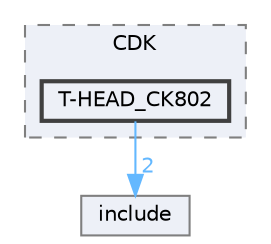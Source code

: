 digraph "D:/Projects/Raspberrypi_pico/pico_freertos_final/freertos_pico2/pico_freertos/FreeRTOS-Kernel/portable/ThirdParty/CDK/T-HEAD_CK802"
{
 // LATEX_PDF_SIZE
  bgcolor="transparent";
  edge [fontname=Helvetica,fontsize=10,labelfontname=Helvetica,labelfontsize=10];
  node [fontname=Helvetica,fontsize=10,shape=box,height=0.2,width=0.4];
  compound=true
  subgraph clusterdir_0412727f09b226b86f52972afb53a8f2 {
    graph [ bgcolor="#edf0f7", pencolor="grey50", label="CDK", fontname=Helvetica,fontsize=10 style="filled,dashed", URL="dir_0412727f09b226b86f52972afb53a8f2.html",tooltip=""]
  dir_3dd036f1b7aff4c5ac6510cd14de5f14 [label="T-HEAD_CK802", fillcolor="#edf0f7", color="grey25", style="filled,bold", URL="dir_3dd036f1b7aff4c5ac6510cd14de5f14.html",tooltip=""];
  }
  dir_c69ece34c3f150cb2c6f1098178b172a [label="include", fillcolor="#edf0f7", color="grey50", style="filled", URL="dir_c69ece34c3f150cb2c6f1098178b172a.html",tooltip=""];
  dir_3dd036f1b7aff4c5ac6510cd14de5f14->dir_c69ece34c3f150cb2c6f1098178b172a [headlabel="2", labeldistance=1.5 headhref="dir_000240_000125.html" href="dir_000240_000125.html" color="steelblue1" fontcolor="steelblue1"];
}
